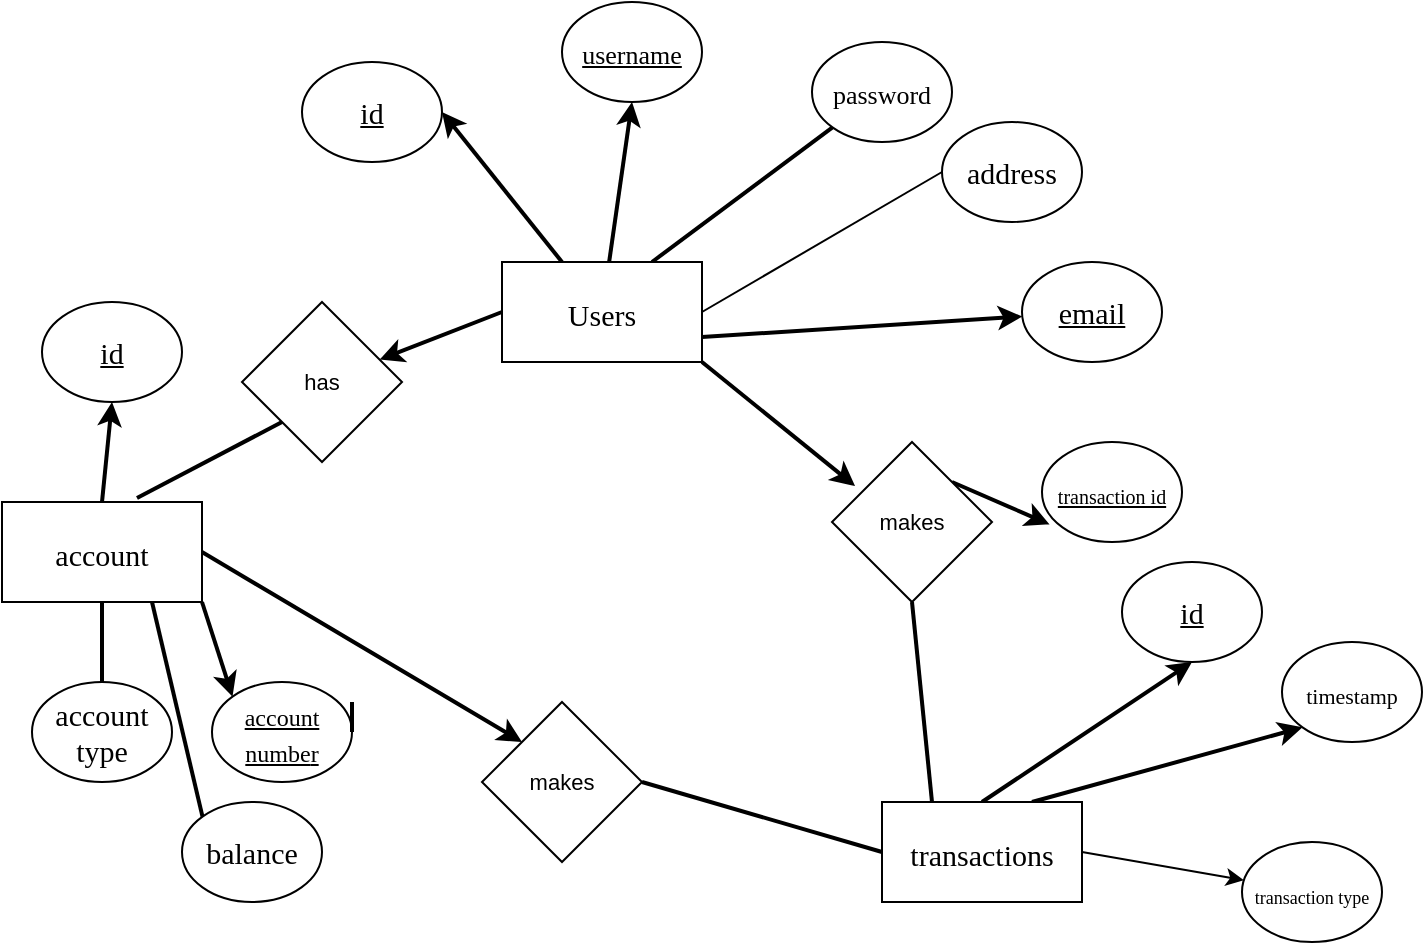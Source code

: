 <mxfile>
    <diagram id="5KNGQFB9yx0ZGZ-pg9CA" name="Page-1">
        <mxGraphModel dx="770" dy="402" grid="1" gridSize="10" guides="1" tooltips="1" connect="1" arrows="1" fold="1" page="1" pageScale="1" pageWidth="850" pageHeight="1100" math="0" shadow="0">
            <root>
                <mxCell id="0"/>
                <mxCell id="1" parent="0"/>
                <mxCell id="6" style="edgeStyle=none;hachureGap=4;html=1;entryX=1;entryY=0.5;entryDx=0;entryDy=0;fontFamily=Verdana;fontSize=15;strokeWidth=2;" edge="1" parent="1" source="4" target="5">
                    <mxGeometry relative="1" as="geometry"/>
                </mxCell>
                <mxCell id="9" style="edgeStyle=none;html=1;entryX=0.5;entryY=1;entryDx=0;entryDy=0;strokeWidth=2;fontSize=13;" edge="1" parent="1" source="4" target="7">
                    <mxGeometry relative="1" as="geometry"/>
                </mxCell>
                <mxCell id="11" style="edgeStyle=none;html=1;exitX=0.75;exitY=0;exitDx=0;exitDy=0;entryX=0;entryY=1;entryDx=0;entryDy=0;strokeWidth=2;fontSize=13;endArrow=none;endFill=0;" edge="1" parent="1" source="4" target="10">
                    <mxGeometry relative="1" as="geometry"/>
                </mxCell>
                <mxCell id="13" style="edgeStyle=none;html=1;exitX=1;exitY=0.75;exitDx=0;exitDy=0;strokeWidth=2;fontSize=13;endArrow=classic;endFill=1;startArrow=none;startFill=0;" edge="1" parent="1" source="4" target="12">
                    <mxGeometry relative="1" as="geometry"/>
                </mxCell>
                <mxCell id="15" style="edgeStyle=none;html=1;exitX=1;exitY=0.5;exitDx=0;exitDy=0;entryX=0;entryY=0.5;entryDx=0;entryDy=0;strokeWidth=1;fontSize=10;startArrow=none;startFill=0;endArrow=none;endFill=0;" edge="1" parent="1" source="4" target="14">
                    <mxGeometry relative="1" as="geometry"/>
                </mxCell>
                <mxCell id="39" style="edgeStyle=none;html=1;exitX=0;exitY=0.5;exitDx=0;exitDy=0;strokeWidth=2;fontSize=11;startArrow=none;startFill=0;endArrow=classic;endFill=1;" edge="1" parent="1" source="4" target="38">
                    <mxGeometry relative="1" as="geometry"/>
                </mxCell>
                <mxCell id="46" style="edgeStyle=none;html=1;exitX=1;exitY=1;exitDx=0;exitDy=0;entryX=0.144;entryY=0.275;entryDx=0;entryDy=0;entryPerimeter=0;strokeWidth=2;fontSize=11;startArrow=none;startFill=0;endArrow=classic;endFill=1;" edge="1" parent="1" source="4" target="45">
                    <mxGeometry relative="1" as="geometry"/>
                </mxCell>
                <mxCell id="4" value="&lt;font style=&quot;font-size: 15px;&quot; face=&quot;Verdana&quot;&gt;Users&lt;/font&gt;" style="rounded=0;whiteSpace=wrap;html=1;hachureGap=4;fontFamily=Architects Daughter;fontSource=https%3A%2F%2Ffonts.googleapis.com%2Fcss%3Ffamily%3DArchitects%2BDaughter;fontSize=20;" vertex="1" parent="1">
                    <mxGeometry x="260" y="130" width="100" height="50" as="geometry"/>
                </mxCell>
                <mxCell id="5" value="&lt;u&gt;id&lt;/u&gt;" style="ellipse;whiteSpace=wrap;html=1;hachureGap=4;fontFamily=Verdana;fontSize=15;" vertex="1" parent="1">
                    <mxGeometry x="160" y="30" width="70" height="50" as="geometry"/>
                </mxCell>
                <mxCell id="7" value="&lt;font style=&quot;font-size: 13px;&quot;&gt;username&lt;/font&gt;" style="ellipse;whiteSpace=wrap;html=1;hachureGap=4;fontFamily=Verdana;fontSize=15;fontStyle=4" vertex="1" parent="1">
                    <mxGeometry x="290" width="70" height="50" as="geometry"/>
                </mxCell>
                <mxCell id="10" value="&lt;span style=&quot;font-size: 13px;&quot;&gt;password&lt;/span&gt;" style="ellipse;whiteSpace=wrap;html=1;hachureGap=4;fontFamily=Verdana;fontSize=15;fontStyle=0" vertex="1" parent="1">
                    <mxGeometry x="415" y="20" width="70" height="50" as="geometry"/>
                </mxCell>
                <mxCell id="12" value="&lt;u&gt;email&lt;/u&gt;" style="ellipse;whiteSpace=wrap;html=1;hachureGap=4;fontFamily=Verdana;fontSize=15;" vertex="1" parent="1">
                    <mxGeometry x="520" y="130" width="70" height="50" as="geometry"/>
                </mxCell>
                <mxCell id="14" value="address" style="ellipse;whiteSpace=wrap;html=1;hachureGap=4;fontFamily=Verdana;fontSize=15;" vertex="1" parent="1">
                    <mxGeometry x="480" y="60" width="70" height="50" as="geometry"/>
                </mxCell>
                <mxCell id="19" style="edgeStyle=none;html=1;exitX=0.5;exitY=0;exitDx=0;exitDy=0;entryX=0.5;entryY=1;entryDx=0;entryDy=0;strokeWidth=2;fontSize=10;startArrow=none;startFill=0;endArrow=classic;endFill=1;" edge="1" parent="1" source="17" target="18">
                    <mxGeometry relative="1" as="geometry"/>
                </mxCell>
                <mxCell id="22" style="edgeStyle=none;html=1;exitX=0.75;exitY=1;exitDx=0;exitDy=0;entryX=0;entryY=0;entryDx=0;entryDy=0;strokeWidth=2;fontSize=10;startArrow=none;startFill=0;endArrow=none;endFill=0;" edge="1" parent="1" source="17" target="21">
                    <mxGeometry relative="1" as="geometry"/>
                </mxCell>
                <mxCell id="25" style="edgeStyle=none;html=1;exitX=0.5;exitY=1;exitDx=0;exitDy=0;entryX=0.5;entryY=0;entryDx=0;entryDy=0;strokeWidth=2;fontSize=10;startArrow=none;startFill=0;endArrow=none;endFill=0;" edge="1" parent="1" source="17" target="23">
                    <mxGeometry relative="1" as="geometry"/>
                </mxCell>
                <mxCell id="27" style="edgeStyle=none;html=1;exitX=1;exitY=1;exitDx=0;exitDy=0;entryX=0;entryY=0;entryDx=0;entryDy=0;strokeWidth=2;fontSize=12;startArrow=none;startFill=0;endArrow=classic;endFill=1;" edge="1" parent="1" source="17" target="26">
                    <mxGeometry relative="1" as="geometry"/>
                </mxCell>
                <mxCell id="43" style="edgeStyle=none;html=1;exitX=1;exitY=0.5;exitDx=0;exitDy=0;entryX=0;entryY=0;entryDx=0;entryDy=0;strokeWidth=2;fontSize=11;startArrow=none;startFill=0;endArrow=classic;endFill=1;" edge="1" parent="1" source="17" target="41">
                    <mxGeometry relative="1" as="geometry"/>
                </mxCell>
                <mxCell id="17" value="&lt;font style=&quot;font-size: 15px;&quot; face=&quot;Verdana&quot;&gt;account&lt;/font&gt;" style="rounded=0;whiteSpace=wrap;html=1;hachureGap=4;fontFamily=Architects Daughter;fontSource=https%3A%2F%2Ffonts.googleapis.com%2Fcss%3Ffamily%3DArchitects%2BDaughter;fontSize=20;" vertex="1" parent="1">
                    <mxGeometry x="10" y="250" width="100" height="50" as="geometry"/>
                </mxCell>
                <mxCell id="18" value="&lt;u&gt;id&lt;/u&gt;" style="ellipse;whiteSpace=wrap;html=1;hachureGap=4;fontFamily=Verdana;fontSize=15;" vertex="1" parent="1">
                    <mxGeometry x="30" y="150" width="70" height="50" as="geometry"/>
                </mxCell>
                <mxCell id="21" value="balance" style="ellipse;whiteSpace=wrap;html=1;hachureGap=4;fontFamily=Verdana;fontSize=15;" vertex="1" parent="1">
                    <mxGeometry x="100" y="400" width="70" height="50" as="geometry"/>
                </mxCell>
                <mxCell id="23" value="account type" style="ellipse;whiteSpace=wrap;html=1;hachureGap=4;fontFamily=Verdana;fontSize=15;" vertex="1" parent="1">
                    <mxGeometry x="25" y="340" width="70" height="50" as="geometry"/>
                </mxCell>
                <mxCell id="26" value="&lt;u style=&quot;font-size: 12px;&quot;&gt;&lt;font style=&quot;font-size: 12px;&quot;&gt;account numbe&lt;/font&gt;&lt;span style=&quot;&quot;&gt;r&lt;/span&gt;&lt;/u&gt;" style="ellipse;whiteSpace=wrap;html=1;hachureGap=4;fontFamily=Verdana;fontSize=15;" vertex="1" parent="1">
                    <mxGeometry x="115" y="340" width="70" height="50" as="geometry"/>
                </mxCell>
                <mxCell id="33" style="edgeStyle=none;html=1;exitX=0.5;exitY=0;exitDx=0;exitDy=0;entryX=0.5;entryY=1;entryDx=0;entryDy=0;strokeWidth=2;fontSize=12;startArrow=none;startFill=0;endArrow=classic;endFill=1;" edge="1" parent="1" source="29" target="32">
                    <mxGeometry relative="1" as="geometry"/>
                </mxCell>
                <mxCell id="35" value="" style="edgeStyle=none;html=1;strokeWidth=1;fontSize=9;startArrow=none;startFill=0;endArrow=classic;endFill=1;exitX=1;exitY=0.5;exitDx=0;exitDy=0;" edge="1" parent="1" source="29" target="34">
                    <mxGeometry relative="1" as="geometry"/>
                </mxCell>
                <mxCell id="37" style="edgeStyle=none;html=1;exitX=0.75;exitY=0;exitDx=0;exitDy=0;entryX=0;entryY=1;entryDx=0;entryDy=0;strokeWidth=2;fontSize=11;startArrow=none;startFill=0;endArrow=classic;endFill=1;" edge="1" parent="1" source="29" target="36">
                    <mxGeometry relative="1" as="geometry"/>
                </mxCell>
                <mxCell id="29" value="&lt;font style=&quot;font-size: 15px;&quot; face=&quot;Verdana&quot;&gt;transactions&lt;br&gt;&lt;/font&gt;" style="rounded=0;whiteSpace=wrap;html=1;hachureGap=4;fontFamily=Architects Daughter;fontSource=https%3A%2F%2Ffonts.googleapis.com%2Fcss%3Ffamily%3DArchitects%2BDaughter;fontSize=20;" vertex="1" parent="1">
                    <mxGeometry x="450" y="400" width="100" height="50" as="geometry"/>
                </mxCell>
                <mxCell id="32" value="&lt;u&gt;id&lt;/u&gt;" style="ellipse;whiteSpace=wrap;html=1;hachureGap=4;fontFamily=Verdana;fontSize=15;" vertex="1" parent="1">
                    <mxGeometry x="570" y="280" width="70" height="50" as="geometry"/>
                </mxCell>
                <mxCell id="34" value="&lt;font style=&quot;font-size: 9px;&quot;&gt;transaction type&lt;/font&gt;" style="ellipse;whiteSpace=wrap;html=1;hachureGap=4;fontFamily=Verdana;fontSize=15;" vertex="1" parent="1">
                    <mxGeometry x="630" y="420" width="70" height="50" as="geometry"/>
                </mxCell>
                <mxCell id="36" value="&lt;font style=&quot;font-size: 11px;&quot;&gt;timestamp&lt;/font&gt;" style="ellipse;whiteSpace=wrap;html=1;hachureGap=4;fontFamily=Verdana;fontSize=15;" vertex="1" parent="1">
                    <mxGeometry x="650" y="320" width="70" height="50" as="geometry"/>
                </mxCell>
                <mxCell id="40" style="edgeStyle=none;html=1;exitX=0;exitY=1;exitDx=0;exitDy=0;entryX=0.675;entryY=-0.04;entryDx=0;entryDy=0;entryPerimeter=0;strokeWidth=2;fontSize=11;startArrow=none;startFill=0;endArrow=none;endFill=0;" edge="1" parent="1" source="38" target="17">
                    <mxGeometry relative="1" as="geometry"/>
                </mxCell>
                <mxCell id="38" value="has" style="rhombus;whiteSpace=wrap;html=1;fontSize=11;" vertex="1" parent="1">
                    <mxGeometry x="130" y="150" width="80" height="80" as="geometry"/>
                </mxCell>
                <mxCell id="44" style="edgeStyle=none;html=1;exitX=1;exitY=0.5;exitDx=0;exitDy=0;entryX=0;entryY=0.5;entryDx=0;entryDy=0;strokeWidth=2;fontSize=11;startArrow=none;startFill=0;endArrow=none;endFill=0;" edge="1" parent="1" source="41" target="29">
                    <mxGeometry relative="1" as="geometry"/>
                </mxCell>
                <mxCell id="41" value="makes" style="rhombus;whiteSpace=wrap;html=1;fontSize=11;" vertex="1" parent="1">
                    <mxGeometry x="250" y="350" width="80" height="80" as="geometry"/>
                </mxCell>
                <mxCell id="42" style="edgeStyle=none;html=1;exitX=1;exitY=0.5;exitDx=0;exitDy=0;entryX=1;entryY=0.2;entryDx=0;entryDy=0;entryPerimeter=0;strokeWidth=2;fontSize=11;startArrow=none;startFill=0;endArrow=none;endFill=0;" edge="1" parent="1" source="26" target="26">
                    <mxGeometry relative="1" as="geometry"/>
                </mxCell>
                <mxCell id="47" style="edgeStyle=none;html=1;exitX=0.5;exitY=1;exitDx=0;exitDy=0;entryX=0.25;entryY=0;entryDx=0;entryDy=0;strokeWidth=2;fontSize=11;startArrow=none;startFill=0;endArrow=none;endFill=0;" edge="1" parent="1" source="45" target="29">
                    <mxGeometry relative="1" as="geometry"/>
                </mxCell>
                <mxCell id="49" style="edgeStyle=none;html=1;exitX=1;exitY=0;exitDx=0;exitDy=0;entryX=0.054;entryY=0.824;entryDx=0;entryDy=0;entryPerimeter=0;strokeWidth=2;fontSize=10;startArrow=none;startFill=0;endArrow=classic;endFill=1;" edge="1" parent="1" source="45" target="48">
                    <mxGeometry relative="1" as="geometry"/>
                </mxCell>
                <mxCell id="45" value="makes" style="rhombus;whiteSpace=wrap;html=1;fontSize=11;" vertex="1" parent="1">
                    <mxGeometry x="425" y="220" width="80" height="80" as="geometry"/>
                </mxCell>
                <mxCell id="48" value="&lt;u&gt;&lt;font style=&quot;font-size: 10px;&quot;&gt;transaction id&lt;/font&gt;&lt;/u&gt;" style="ellipse;whiteSpace=wrap;html=1;hachureGap=4;fontFamily=Verdana;fontSize=15;" vertex="1" parent="1">
                    <mxGeometry x="530" y="220" width="70" height="50" as="geometry"/>
                </mxCell>
            </root>
        </mxGraphModel>
    </diagram>
</mxfile>